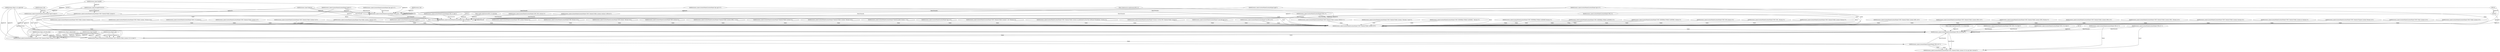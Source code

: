 digraph {
    2 [ label = "$DATA:license_flag:is_osi_approved" ]
    9 [ label = "$DATA:license_flag:is_fsf_free_libre" ]
    20 [ label = "$DATA:license_flag:is_deprecated" ]
    21 [ label = "$DATA:license_flag:is_gnu" ]
    22 [ label = "$DATA:license_flag:Copyleft" ]
    457 [ label = "$DATA:license_name:LicenseName(LicenseName(\"GPL-3.0\"))" ]
    458 [ label = "$DATA:license_name:LicenseName(LicenseName(\"GNU General Public License v3.0 only\"))" ]
    459 [ label = "$DATA:license_name:LicenseName(LicenseName(\"GPL-3.0+\"))" ]
    460 [ label = "$DATA:license_name:LicenseName(LicenseName(\"GNU General Public License v3.0 or later\"))" ]
    461 [ label = "$DATA:license_name:LicenseName(LicenseName(\"GPL-3.0-only\"))" ]
    462 [ label = "$DATA:license_name:LicenseName(LicenseName(\"GPL-3.0-or-later\"))" ]
    1012 [ label = "$DATA:license_name:LicenseName(LicenseName(\"gnu gpl v2\"))" ]
    1013 [ label = "$DATA:license_name:LicenseName(LicenseName(\"gnu gpl v3\"))" ]
    1015 [ label = "$DATA:license_name:LicenseName(LicenseName(\"gpl v3\"))" ]
    1017 [ label = "$DATA:license_name:LicenseName(LicenseName(\"gpl3\"))" ]
    1019 [ label = "$DATA:license_name:LicenseName(LicenseName(\"gplv3\"))" ]
    1064 [ label = "$DATA:license_type:Copyleft" ]
    3961 [ label = "$DATA:license_name:LicenseName(LicenseName(\"GNU General Public License 3.0\"))" ]
    3962 [ label = "$DATA:license_text" ]
    3963 [ label = "$NOTE" ]
    3998 [ label = "$DATA:license_name:LicenseName(LicenseName(\"gpl-3.0-plus\"))" ]
    3999 [ label = "$DATA:license_text" ]
    9022 [ label = "$RULE" ]
    9023 [ label = "$RULE" ]
    9132 [ label = "https://spdx.org/licenses/GPL-3.0-only.html" ]
    9133 [ label = "https://spdx.org/licenses/GPL-3.0-or-later.html" ]
    9134 [ label = "$DATA:license_name:LicenseName(LicenseName(\"GNU General Public License\"))" ]
    9138 [ label = "$DATA:license_type:StronglyProtective" ]
    9373 [ label = "$NOTE" ]
    9374 [ label = "$RULE" ]
    9404 [ label = "$DATA:license_type:Unknown" ]
    9473 [ label = "https://opensource.org/licenses/GPL-3.0" ]
    9703 [ label = "$DATA:license_name:LicenseName(LicenseName(\"GNU GPL version 3\"))" ]
    9704 [ label = "$DATA:license_name:LicenseName(LicenseName(\"GNU General Public License version 3 (GPLv3)\"))" ]
    9705 [ label = "$DATA:license_name:LicenseName(LicenseName(\"GPL 3\"))" ]
    9706 [ label = "$DATA:license_name:LicenseName(LicenseName(\"GPL v3 only\"))" ]
    9707 [ label = "$DATA:license_name:LicenseName(LicenseName(\"GPL-3\"))" ]
    9709 [ label = "$DATA:license_name:LicenseName(LicenseName(\"GNU GPL v3 or later\"))" ]
    9710 [ label = "$DATA:license_name:LicenseName(LicenseName(\"GPL v3 or later\"))" ]
    9711 [ label = "$DATA:license_name:LicenseName(LicenseName(\"GPL-3+\"))" ]
    9712 [ label = "$DATA:license_name:LicenseName(LicenseName(\"GPLv3+\"))" ]
    10188 [ label = "$DATA:license_name:LicenseName(LicenseName(\"GNU General Public License 3.0 (or any later version)\"))" ]
    10225 [ label = "$DATA:license_name:LicenseName(LicenseName(\"GNU General Public License (GPLV3+)\"))" ]
    10226 [ label = "$DATA:license_name:LicenseName(LicenseName(\"GNU General Public License, Versions 2 and 3\"))" ]
    10227 [ label = "$DATA:license_name:LicenseName(LicenseName(\"GNU GENERAL PUBLIC LICENSE - Version 3\"))" ]
    10228 [ label = "$DATA:license_name:LicenseName(LicenseName(\"GNU GENERAL PUBLIC LICENSE Version 3\"))" ]
    10229 [ label = "$DATA:license_name:LicenseName(LicenseName(\"GNU GENERAL PUBLIC LICENSE v3\"))" ]
    10230 [ label = "$DATA:license_name:LicenseName(LicenseName(\"GNU GENERAL PUBLIC LICENSE, version 3\"))" ]
    10231 [ label = "$DATA:license_name:LicenseName(LicenseName(\"GNU GPL license v3\"))" ]
    10232 [ label = "$DATA:license_name:LicenseName(LicenseName(\"GNU GPL, Version 3\"))" ]
    10233 [ label = "$DATA:license_name:LicenseName(LicenseName(\"GNU General Public Licence Version 3\"))" ]
    10234 [ label = "$DATA:license_name:LicenseName(LicenseName(\"GNU General Public License (GPL v.3)\"))" ]
    10235 [ label = "$DATA:license_name:LicenseName(LicenseName(\"GNU General Public License (GPL) 3.0\"))" ]
    10236 [ label = "$DATA:license_name:LicenseName(LicenseName(\"GNU General Public License (GPL) Version 3\"))" ]
    10237 [ label = "$DATA:license_name:LicenseName(LicenseName(\"GNU General Public License (GPL) v3\"))" ]
    10238 [ label = "$DATA:license_name:LicenseName(LicenseName(\"GNU General Public License (GPL), Version 3.0\"))" ]
    10239 [ label = "$DATA:license_name:LicenseName(LicenseName(\"GNU General Public License (version 3)\"))" ]
    10240 [ label = "$DATA:license_name:LicenseName(LicenseName(\"GNU General Public License at version 3\"))" ]
    10241 [ label = "$DATA:license_name:LicenseName(LicenseName(\"GNU General Purpose License Version 3.0\"))" ]
    10242 [ label = "$DATA:license_name:LicenseName(LicenseName(\"GNU Pubic License 3.0\"))" ]
    10243 [ label = "$DATA:license_name:LicenseName(LicenseName(\"GNU Public License v3\"))" ]
    10244 [ label = "$DATA:license_name:LicenseName(LicenseName(\"GNU Public License version 3.0\"))" ]
    10245 [ label = "$DATA:license_name:LicenseName(LicenseName(\"GNU Public License, Version 3.0\"))" ]
    10246 [ label = "$DATA:license_name:LicenseName(LicenseName(\"GNU v3 License\"))" ]
    10247 [ label = "$DATA:license_name:LicenseName(LicenseName(\"GNU General Public License v.3\"))" ]
    10248 [ label = "$DATA:license_name:LicenseName(LicenseName(\"GNU General Public License v3.0\"))" ]
    10249 [ label = "$DATA:license_name:LicenseName(LicenseName(\"Gnu Public Licence, Version 3.0\"))" ]
    10250 [ label = "$DATA:license_name:LicenseName(LicenseName(\"gpl30\"))" ]
    10251 [ label = "$DATA:license_name:LicenseName(LicenseName(\"GPL Licence Version 3\"))" ]
    10252 [ label = "$DATA:license_name:LicenseName(LicenseName(\"GPL Version 3.0\"))" ]
    10253 [ label = "$DATA:license_name:LicenseName(LicenseName(\"GPL license, Version 3.0\"))" ]
    10254 [ label = "$DATA:license_name:LicenseName(LicenseName(\"GPL version 3\"))" ]
    10255 [ label = "$DATA:license_name:LicenseName(LicenseName(\"General Public License (GPL) v 3.0\"))" ]
    10256 [ label = "$DATA:license_name:LicenseName(LicenseName(\"General Public License 3\"))" ]
    10257 [ label = "$DATA:license_name:LicenseName(LicenseName(\"General Public License, Version 3.0\"))" ]
    10258 [ label = "$DATA:license_name:LicenseName(LicenseName(\"General public licence, v 3\"))" ]
    10259 [ label = "$DATA:license_name:LicenseName(LicenseName(\"gpl_v3\"))" ]
    10260 [ label = "$DATA:license_name:LicenseName(LicenseName(\"GNU General Public License\\\" .SS \\\"Version 3\"))" ]
    10261 [ label = "$DATA:license_name:LicenseName(LicenseName(\"GNU General Public License as published by the Free Software Foundation; version 3\"))" ]
    10262 [ label = "$DATA:license_name:LicenseName(LicenseName(\"version 3 of the GNU General Public License\"))" ]
    10263 [ label = "$DATA:license_name:LicenseName(LicenseName(\"scancode:gpl-3.0\"))" ]
    10264 [ label = "$DATA:license_name:LicenseName(LicenseName(\"osi:GPL-3.0\"))" ]
    458 -> 457 [ label = "Same" ]
    20 -> 458 [ label = "AppliesTo" ]
    9 -> 458 [ label = "AppliesTo" ]
    21 -> 458 [ label = "AppliesTo" ]
    2 -> 458 [ label = "AppliesTo" ]
    22 -> 458 [ label = "AppliesTo" ]
    460 -> 459 [ label = "Same" ]
    20 -> 460 [ label = "AppliesTo" ]
    9 -> 460 [ label = "AppliesTo" ]
    21 -> 460 [ label = "AppliesTo" ]
    2 -> 460 [ label = "AppliesTo" ]
    22 -> 460 [ label = "AppliesTo" ]
    458 -> 461 [ label = "Same" ]
    9 -> 458 [ label = "AppliesTo" ]
    21 -> 458 [ label = "AppliesTo" ]
    2 -> 458 [ label = "AppliesTo" ]
    22 -> 458 [ label = "AppliesTo" ]
    460 -> 462 [ label = "Same" ]
    9 -> 460 [ label = "AppliesTo" ]
    21 -> 460 [ label = "AppliesTo" ]
    2 -> 460 [ label = "AppliesTo" ]
    22 -> 460 [ label = "AppliesTo" ]
    1012 -> 457 [ label = "HintsTowards" ]
    1013 -> 457 [ label = "HintsTowards" ]
    1015 -> 457 [ label = "HintsTowards" ]
    457 -> 457 [ label = "HintsTowards" ]
    1017 -> 457 [ label = "HintsTowards" ]
    1019 -> 457 [ label = "HintsTowards" ]
    457 -> 461 [ label = "Same" ]
    457 -> 3961 [ label = "Same" ]
    457 -> 457 [ label = "Same" ]
    1064 -> 457 [ label = "AppliesTo" ]
    3962 -> 457 [ label = "AppliesTo" ]
    2 -> 457 [ label = "AppliesTo" ]
    3963 -> 457 [ label = "AppliesTo" ]
    3998 -> 462 [ label = "Same" ]
    1064 -> 3998 [ label = "AppliesTo" ]
    3999 -> 3998 [ label = "AppliesTo" ]
    3963 -> 3998 [ label = "AppliesTo" ]
    9022 -> 461 [ label = "AppliesTo" ]
    9023 -> 462 [ label = "AppliesTo" ]
    461 -> 458 [ label = "Same" ]
    9132 -> 461 [ label = "AppliesTo" ]
    462 -> 460 [ label = "Same" ]
    9133 -> 462 [ label = "AppliesTo" ]
    9134 -> 461 [ label = "Better" ]
    9134 -> 462 [ label = "Better" ]
    9138 -> 9134 [ label = "AppliesTo" ]
    1064 -> 9138 [ label = "AppliesTo" ]
    3961 -> 461 [ label = "Same" ]
    3961 -> 462 [ label = "Same" ]
    9373 -> 461 [ label = "AppliesTo" ]
    9373 -> 462 [ label = "AppliesTo" ]
    9374 -> 461 [ label = "AppliesTo" ]
    9374 -> 462 [ label = "AppliesTo" ]
    9374 -> 9373 [ label = "AppliesTo" ]
    9138 -> 457 [ label = "AppliesTo" ]
    9138 -> 459 [ label = "AppliesTo" ]
    9404 -> 457 [ label = "AppliesTo" ]
    9404 -> 461 [ label = "AppliesTo" ]
    9404 -> 462 [ label = "AppliesTo" ]
    9473 -> 457 [ label = "AppliesTo" ]
    9473 -> 3961 [ label = "AppliesTo" ]
    9703 -> 461 [ label = "HintsTowards" ]
    9704 -> 461 [ label = "HintsTowards" ]
    9705 -> 461 [ label = "HintsTowards" ]
    1015 -> 461 [ label = "HintsTowards" ]
    9706 -> 461 [ label = "HintsTowards" ]
    9707 -> 461 [ label = "HintsTowards" ]
    457 -> 461 [ label = "HintsTowards" ]
    461 -> 461 [ label = "HintsTowards" ]
    1017 -> 461 [ label = "HintsTowards" ]
    1019 -> 461 [ label = "HintsTowards" ]
    9709 -> 462 [ label = "HintsTowards" ]
    9710 -> 462 [ label = "HintsTowards" ]
    9711 -> 462 [ label = "HintsTowards" ]
    459 -> 462 [ label = "HintsTowards" ]
    462 -> 462 [ label = "HintsTowards" ]
    9712 -> 462 [ label = "HintsTowards" ]
    459 -> 10188 [ label = "Same" ]
    462 -> 10188 [ label = "Same" ]
    459 -> 10188 [ label = "Same" ]
    9711 -> 10188 [ label = "Same" ]
    9712 -> 10188 [ label = "Same" ]
    462 -> 10188 [ label = "Same" ]
    457 -> 3961 [ label = "Same" ]
    461 -> 3961 [ label = "Same" ]
    10225 -> 3961 [ label = "Same" ]
    10226 -> 3961 [ label = "Same" ]
    10227 -> 3961 [ label = "Same" ]
    3961 -> 3961 [ label = "Same" ]
    10228 -> 3961 [ label = "Same" ]
    10229 -> 3961 [ label = "Same" ]
    10230 -> 3961 [ label = "Same" ]
    10231 -> 3961 [ label = "Same" ]
    10232 -> 3961 [ label = "Same" ]
    10233 -> 3961 [ label = "Same" ]
    10234 -> 3961 [ label = "Same" ]
    10235 -> 3961 [ label = "Same" ]
    10236 -> 3961 [ label = "Same" ]
    10237 -> 3961 [ label = "Same" ]
    10236 -> 3961 [ label = "Same" ]
    10238 -> 3961 [ label = "Same" ]
    10239 -> 3961 [ label = "Same" ]
    10229 -> 3961 [ label = "Same" ]
    10228 -> 3961 [ label = "Same" ]
    10240 -> 3961 [ label = "Same" ]
    10229 -> 3961 [ label = "Same" ]
    10230 -> 3961 [ label = "Same" ]
    10241 -> 3961 [ label = "Same" ]
    1013 -> 3961 [ label = "Same" ]
    10242 -> 3961 [ label = "Same" ]
    10243 -> 3961 [ label = "Same" ]
    10244 -> 3961 [ label = "Same" ]
    10245 -> 3961 [ label = "Same" ]
    10246 -> 3961 [ label = "Same" ]
    10230 -> 3961 [ label = "Same" ]
    10247 -> 3961 [ label = "Same" ]
    10248 -> 3961 [ label = "Same" ]
    10249 -> 3961 [ label = "Same" ]
    10249 -> 3961 [ label = "Same" ]
    1015 -> 3961 [ label = "Same" ]
    1019 -> 3961 [ label = "Same" ]
    10250 -> 3961 [ label = "Same" ]
    9705 -> 3961 [ label = "Same" ]
    10251 -> 3961 [ label = "Same" ]
    10252 -> 3961 [ label = "Same" ]
    10253 -> 3961 [ label = "Same" ]
    10254 -> 3961 [ label = "Same" ]
    9707 -> 3961 [ label = "Same" ]
    1017 -> 3961 [ label = "Same" ]
    10255 -> 3961 [ label = "Same" ]
    10256 -> 3961 [ label = "Same" ]
    10257 -> 3961 [ label = "Same" ]
    10258 -> 3961 [ label = "Same" ]
    10259 -> 3961 [ label = "Same" ]
    1015 -> 3961 [ label = "Same" ]
    10260 -> 3961 [ label = "Same" ]
    10261 -> 3961 [ label = "Same" ]
    10262 -> 3961 [ label = "Same" ]
    10263 -> 3961 [ label = "Same" ]
    10264 -> 3961 [ label = "Same" ]
}
